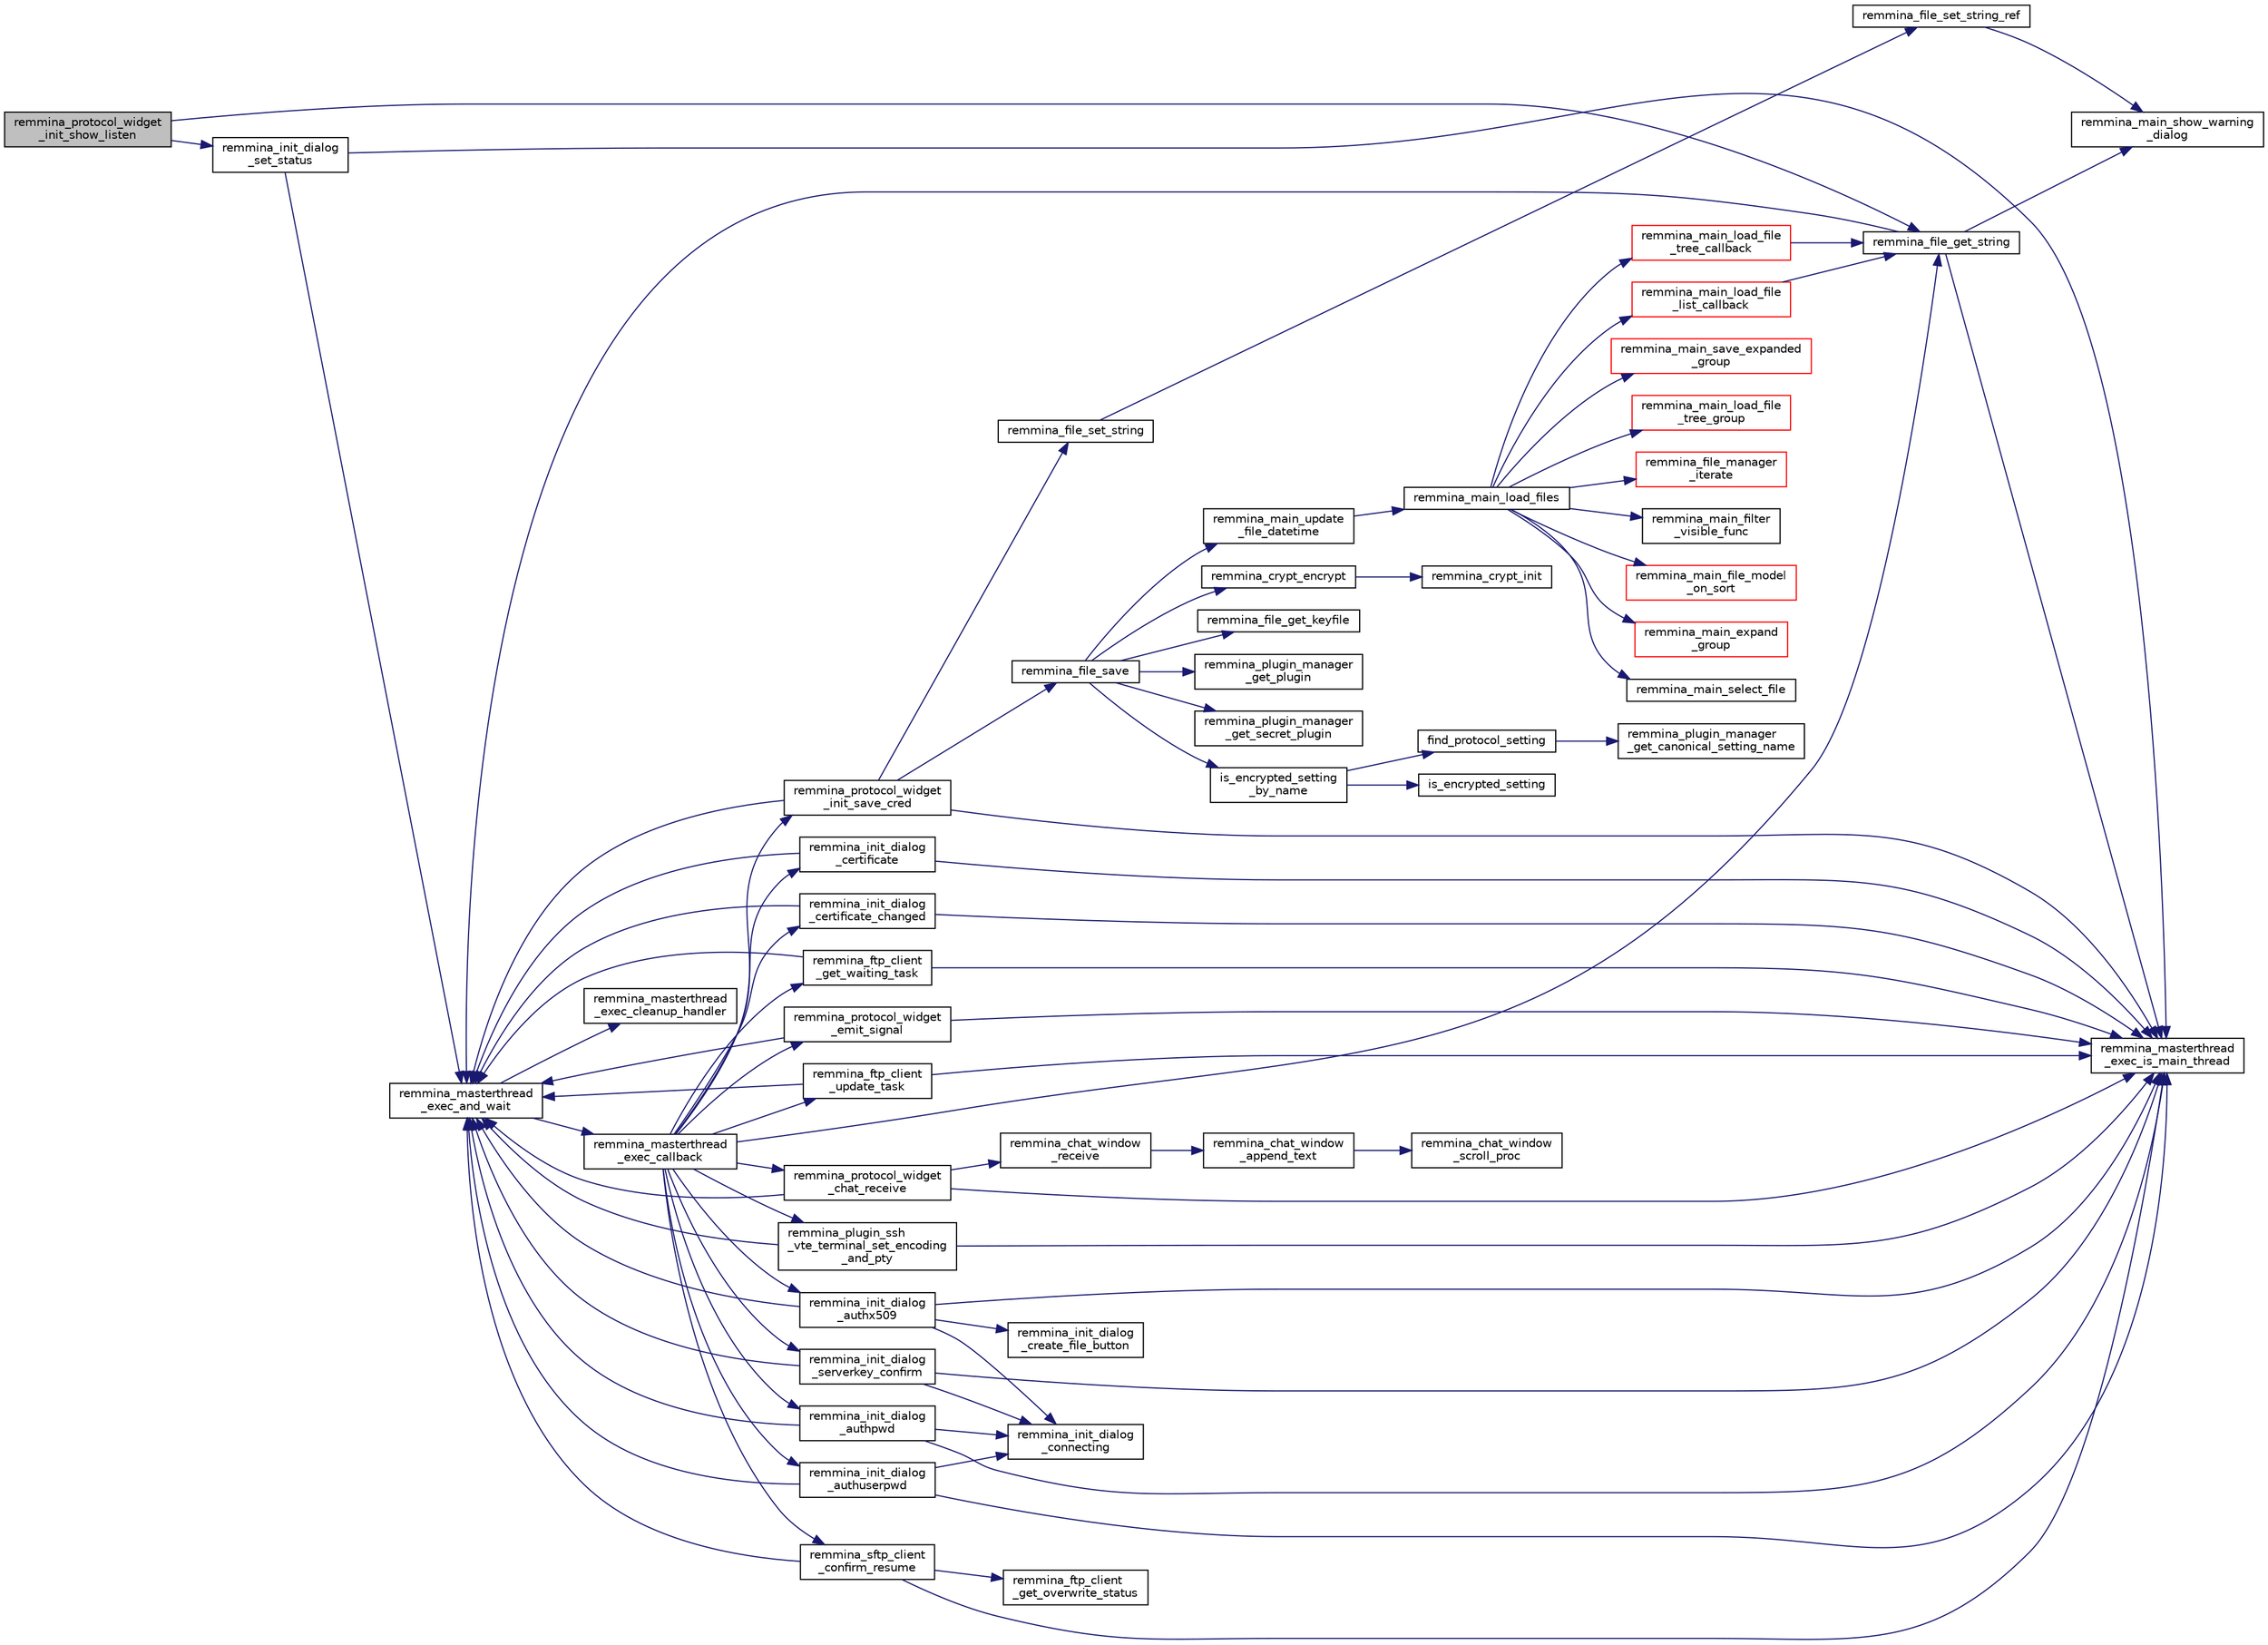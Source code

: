 digraph "remmina_protocol_widget_init_show_listen"
{
  edge [fontname="Helvetica",fontsize="10",labelfontname="Helvetica",labelfontsize="10"];
  node [fontname="Helvetica",fontsize="10",shape=record];
  rankdir="LR";
  Node2657 [label="remmina_protocol_widget\l_init_show_listen",height=0.2,width=0.4,color="black", fillcolor="grey75", style="filled", fontcolor="black"];
  Node2657 -> Node2658 [color="midnightblue",fontsize="10",style="solid",fontname="Helvetica"];
  Node2658 [label="remmina_init_dialog\l_set_status",height=0.2,width=0.4,color="black", fillcolor="white", style="filled",URL="$remmina__init__dialog_8c.html#a0091e150b446faa19e9af16f3d4de3cf"];
  Node2658 -> Node2659 [color="midnightblue",fontsize="10",style="solid",fontname="Helvetica"];
  Node2659 [label="remmina_masterthread\l_exec_is_main_thread",height=0.2,width=0.4,color="black", fillcolor="white", style="filled",URL="$remmina__masterthread__exec_8c.html#a3a52e863a3a3da6da6bb5d36c13b7ff4"];
  Node2658 -> Node2660 [color="midnightblue",fontsize="10",style="solid",fontname="Helvetica"];
  Node2660 [label="remmina_masterthread\l_exec_and_wait",height=0.2,width=0.4,color="black", fillcolor="white", style="filled",URL="$remmina__masterthread__exec_8c.html#a14628c2470cac50e87916a70ea05c97d"];
  Node2660 -> Node2661 [color="midnightblue",fontsize="10",style="solid",fontname="Helvetica"];
  Node2661 [label="remmina_masterthread\l_exec_cleanup_handler",height=0.2,width=0.4,color="black", fillcolor="white", style="filled",URL="$remmina__masterthread__exec_8c.html#a94985f15fd0d27c037824ee90b0ecd3c"];
  Node2660 -> Node2662 [color="midnightblue",fontsize="10",style="solid",fontname="Helvetica"];
  Node2662 [label="remmina_masterthread\l_exec_callback",height=0.2,width=0.4,color="black", fillcolor="white", style="filled",URL="$remmina__masterthread__exec_8c.html#ae5c4d736f1856249c255430e010a179f"];
  Node2662 -> Node2663 [color="midnightblue",fontsize="10",style="solid",fontname="Helvetica"];
  Node2663 [label="remmina_protocol_widget\l_init_save_cred",height=0.2,width=0.4,color="black", fillcolor="white", style="filled",URL="$remmina__protocol__widget_8c.html#a7ac09ee83afa8a1a60cadf56b0ec83a6"];
  Node2663 -> Node2659 [color="midnightblue",fontsize="10",style="solid",fontname="Helvetica"];
  Node2663 -> Node2660 [color="midnightblue",fontsize="10",style="solid",fontname="Helvetica"];
  Node2663 -> Node2664 [color="midnightblue",fontsize="10",style="solid",fontname="Helvetica"];
  Node2664 [label="remmina_file_set_string",height=0.2,width=0.4,color="black", fillcolor="white", style="filled",URL="$remmina__file_8c.html#a85ca1ca2d0bf9ef29e490c6f4527a954"];
  Node2664 -> Node2665 [color="midnightblue",fontsize="10",style="solid",fontname="Helvetica"];
  Node2665 [label="remmina_file_set_string_ref",height=0.2,width=0.4,color="black", fillcolor="white", style="filled",URL="$remmina__file_8c.html#a74951c1067a1a5e1341f5e1c1206dec6"];
  Node2665 -> Node2666 [color="midnightblue",fontsize="10",style="solid",fontname="Helvetica"];
  Node2666 [label="remmina_main_show_warning\l_dialog",height=0.2,width=0.4,color="black", fillcolor="white", style="filled",URL="$remmina__main_8c.html#ad99b9c0bf2fa8c166a8b4a09e06ffdf7"];
  Node2663 -> Node2667 [color="midnightblue",fontsize="10",style="solid",fontname="Helvetica"];
  Node2667 [label="remmina_file_save",height=0.2,width=0.4,color="black", fillcolor="white", style="filled",URL="$remmina__file_8c.html#a8c893a5deec9bc446bd89cc9973416c7"];
  Node2667 -> Node2668 [color="midnightblue",fontsize="10",style="solid",fontname="Helvetica"];
  Node2668 [label="remmina_file_get_keyfile",height=0.2,width=0.4,color="black", fillcolor="white", style="filled",URL="$remmina__file_8c.html#a89ec355adbf6e03ad16d7faf810af46f"];
  Node2667 -> Node2669 [color="midnightblue",fontsize="10",style="solid",fontname="Helvetica"];
  Node2669 [label="remmina_plugin_manager\l_get_plugin",height=0.2,width=0.4,color="black", fillcolor="white", style="filled",URL="$remmina__plugin__manager_8c.html#a3872c8656a8a3d5147bcc603471c1932"];
  Node2667 -> Node2670 [color="midnightblue",fontsize="10",style="solid",fontname="Helvetica"];
  Node2670 [label="remmina_plugin_manager\l_get_secret_plugin",height=0.2,width=0.4,color="black", fillcolor="white", style="filled",URL="$remmina__plugin__manager_8c.html#ad380a98f6624aa8c830015c8b428b7b4"];
  Node2667 -> Node2671 [color="midnightblue",fontsize="10",style="solid",fontname="Helvetica"];
  Node2671 [label="is_encrypted_setting\l_by_name",height=0.2,width=0.4,color="black", fillcolor="white", style="filled",URL="$remmina__file_8c.html#a72580559fa04082418a993fec4c77281"];
  Node2671 -> Node2672 [color="midnightblue",fontsize="10",style="solid",fontname="Helvetica"];
  Node2672 [label="find_protocol_setting",height=0.2,width=0.4,color="black", fillcolor="white", style="filled",URL="$remmina__file_8c.html#acc88ee6f5ba73bf9c3b05ab9368c952f"];
  Node2672 -> Node2673 [color="midnightblue",fontsize="10",style="solid",fontname="Helvetica"];
  Node2673 [label="remmina_plugin_manager\l_get_canonical_setting_name",height=0.2,width=0.4,color="black", fillcolor="white", style="filled",URL="$remmina__plugin__manager_8c.html#af60b8edfa50563ae4c7593efc3deed55"];
  Node2671 -> Node2674 [color="midnightblue",fontsize="10",style="solid",fontname="Helvetica"];
  Node2674 [label="is_encrypted_setting",height=0.2,width=0.4,color="black", fillcolor="white", style="filled",URL="$remmina__file_8c.html#a29920ae737817d3f6c673bacbbf11ca1"];
  Node2667 -> Node2675 [color="midnightblue",fontsize="10",style="solid",fontname="Helvetica"];
  Node2675 [label="remmina_crypt_encrypt",height=0.2,width=0.4,color="black", fillcolor="white", style="filled",URL="$remmina__crypt_8c.html#aa02cf0fed3eb68d6a89815c3ba3bf7b1"];
  Node2675 -> Node2676 [color="midnightblue",fontsize="10",style="solid",fontname="Helvetica"];
  Node2676 [label="remmina_crypt_init",height=0.2,width=0.4,color="black", fillcolor="white", style="filled",URL="$remmina__crypt_8c.html#ae097c169aefdd5d83a57fc1bde511171"];
  Node2667 -> Node2677 [color="midnightblue",fontsize="10",style="solid",fontname="Helvetica"];
  Node2677 [label="remmina_main_update\l_file_datetime",height=0.2,width=0.4,color="black", fillcolor="white", style="filled",URL="$remmina__main_8c.html#a5ae0372dafe41f96a09097c07d1b270a"];
  Node2677 -> Node2678 [color="midnightblue",fontsize="10",style="solid",fontname="Helvetica"];
  Node2678 [label="remmina_main_load_files",height=0.2,width=0.4,color="black", fillcolor="white", style="filled",URL="$remmina__main_8c.html#a3617295e74fa84edbd41dedc601402a7"];
  Node2678 -> Node2679 [color="midnightblue",fontsize="10",style="solid",fontname="Helvetica"];
  Node2679 [label="remmina_main_save_expanded\l_group",height=0.2,width=0.4,color="red", fillcolor="white", style="filled",URL="$remmina__main_8c.html#ad8744dc59ba8072ffdf557b6c94e9f40"];
  Node2678 -> Node2684 [color="midnightblue",fontsize="10",style="solid",fontname="Helvetica"];
  Node2684 [label="remmina_main_load_file\l_tree_group",height=0.2,width=0.4,color="red", fillcolor="white", style="filled",URL="$remmina__main_8c.html#aa46e6b815c241d32a476a29053dbf296"];
  Node2678 -> Node2696 [color="midnightblue",fontsize="10",style="solid",fontname="Helvetica"];
  Node2696 [label="remmina_file_manager\l_iterate",height=0.2,width=0.4,color="red", fillcolor="white", style="filled",URL="$remmina__file__manager_8c.html#a55a717aafc046713380bd2c55f29165a"];
  Node2678 -> Node2697 [color="midnightblue",fontsize="10",style="solid",fontname="Helvetica"];
  Node2697 [label="remmina_main_load_file\l_tree_callback",height=0.2,width=0.4,color="red", fillcolor="white", style="filled",URL="$remmina__main_8c.html#ae32574ebe06b1a24f135af9379e663b4"];
  Node2697 -> Node2691 [color="midnightblue",fontsize="10",style="solid",fontname="Helvetica"];
  Node2691 [label="remmina_file_get_string",height=0.2,width=0.4,color="black", fillcolor="white", style="filled",URL="$remmina__file_8c.html#a8eb1b213d9d08c6ad13683ce05f4355e"];
  Node2691 -> Node2659 [color="midnightblue",fontsize="10",style="solid",fontname="Helvetica"];
  Node2691 -> Node2660 [color="midnightblue",fontsize="10",style="solid",fontname="Helvetica"];
  Node2691 -> Node2666 [color="midnightblue",fontsize="10",style="solid",fontname="Helvetica"];
  Node2678 -> Node2703 [color="midnightblue",fontsize="10",style="solid",fontname="Helvetica"];
  Node2703 [label="remmina_main_load_file\l_list_callback",height=0.2,width=0.4,color="red", fillcolor="white", style="filled",URL="$remmina__main_8c.html#a71f485dba1b11bf8cba129920767b5e6"];
  Node2703 -> Node2691 [color="midnightblue",fontsize="10",style="solid",fontname="Helvetica"];
  Node2678 -> Node2704 [color="midnightblue",fontsize="10",style="solid",fontname="Helvetica"];
  Node2704 [label="remmina_main_filter\l_visible_func",height=0.2,width=0.4,color="black", fillcolor="white", style="filled",URL="$remmina__main_8c.html#ab0d22f0e3571eb80886acb0c68005800"];
  Node2678 -> Node2705 [color="midnightblue",fontsize="10",style="solid",fontname="Helvetica"];
  Node2705 [label="remmina_main_file_model\l_on_sort",height=0.2,width=0.4,color="red", fillcolor="white", style="filled",URL="$remmina__main_8c.html#a71fbe206a9c2abb8f348ee598d7751b7"];
  Node2678 -> Node2707 [color="midnightblue",fontsize="10",style="solid",fontname="Helvetica"];
  Node2707 [label="remmina_main_expand\l_group",height=0.2,width=0.4,color="red", fillcolor="white", style="filled",URL="$remmina__main_8c.html#a4a4733c243f20c3ffc27105003f5e30e"];
  Node2678 -> Node2710 [color="midnightblue",fontsize="10",style="solid",fontname="Helvetica"];
  Node2710 [label="remmina_main_select_file",height=0.2,width=0.4,color="black", fillcolor="white", style="filled",URL="$remmina__main_8c.html#aa20963aed43242994c88d5a97a546355"];
  Node2662 -> Node2711 [color="midnightblue",fontsize="10",style="solid",fontname="Helvetica"];
  Node2711 [label="remmina_protocol_widget\l_chat_receive",height=0.2,width=0.4,color="black", fillcolor="white", style="filled",URL="$remmina__protocol__widget_8c.html#ae2522242b3f39ee84ee8cf75170de0c0"];
  Node2711 -> Node2659 [color="midnightblue",fontsize="10",style="solid",fontname="Helvetica"];
  Node2711 -> Node2660 [color="midnightblue",fontsize="10",style="solid",fontname="Helvetica"];
  Node2711 -> Node2712 [color="midnightblue",fontsize="10",style="solid",fontname="Helvetica"];
  Node2712 [label="remmina_chat_window\l_receive",height=0.2,width=0.4,color="black", fillcolor="white", style="filled",URL="$remmina__chat__window_8c.html#a45724aed5474dd741563ffbf89237022"];
  Node2712 -> Node2713 [color="midnightblue",fontsize="10",style="solid",fontname="Helvetica"];
  Node2713 [label="remmina_chat_window\l_append_text",height=0.2,width=0.4,color="black", fillcolor="white", style="filled",URL="$remmina__chat__window_8c.html#adfffc86df4856aabe2593de07742985f"];
  Node2713 -> Node2714 [color="midnightblue",fontsize="10",style="solid",fontname="Helvetica"];
  Node2714 [label="remmina_chat_window\l_scroll_proc",height=0.2,width=0.4,color="black", fillcolor="white", style="filled",URL="$remmina__chat__window_8c.html#a2a4bc3ded8ebf89c8f60d9b565fe2d70"];
  Node2662 -> Node2691 [color="midnightblue",fontsize="10",style="solid",fontname="Helvetica"];
  Node2662 -> Node2715 [color="midnightblue",fontsize="10",style="solid",fontname="Helvetica"];
  Node2715 [label="remmina_init_dialog\l_serverkey_confirm",height=0.2,width=0.4,color="black", fillcolor="white", style="filled",URL="$remmina__init__dialog_8c.html#a11fba22fe5f7f85985e01b499a52e534"];
  Node2715 -> Node2659 [color="midnightblue",fontsize="10",style="solid",fontname="Helvetica"];
  Node2715 -> Node2660 [color="midnightblue",fontsize="10",style="solid",fontname="Helvetica"];
  Node2715 -> Node2716 [color="midnightblue",fontsize="10",style="solid",fontname="Helvetica"];
  Node2716 [label="remmina_init_dialog\l_connecting",height=0.2,width=0.4,color="black", fillcolor="white", style="filled",URL="$remmina__init__dialog_8c.html#a7602c5b714e02a10506977dd983e7446"];
  Node2662 -> Node2717 [color="midnightblue",fontsize="10",style="solid",fontname="Helvetica"];
  Node2717 [label="remmina_init_dialog\l_authpwd",height=0.2,width=0.4,color="black", fillcolor="white", style="filled",URL="$remmina__init__dialog_8c.html#a755fc90b41b65cd6106915ab501433fa"];
  Node2717 -> Node2659 [color="midnightblue",fontsize="10",style="solid",fontname="Helvetica"];
  Node2717 -> Node2660 [color="midnightblue",fontsize="10",style="solid",fontname="Helvetica"];
  Node2717 -> Node2716 [color="midnightblue",fontsize="10",style="solid",fontname="Helvetica"];
  Node2662 -> Node2718 [color="midnightblue",fontsize="10",style="solid",fontname="Helvetica"];
  Node2718 [label="remmina_init_dialog\l_authuserpwd",height=0.2,width=0.4,color="black", fillcolor="white", style="filled",URL="$remmina__init__dialog_8c.html#ad941f2348cd1752fc9d58c263690726c"];
  Node2718 -> Node2659 [color="midnightblue",fontsize="10",style="solid",fontname="Helvetica"];
  Node2718 -> Node2660 [color="midnightblue",fontsize="10",style="solid",fontname="Helvetica"];
  Node2718 -> Node2716 [color="midnightblue",fontsize="10",style="solid",fontname="Helvetica"];
  Node2662 -> Node2719 [color="midnightblue",fontsize="10",style="solid",fontname="Helvetica"];
  Node2719 [label="remmina_init_dialog\l_certificate",height=0.2,width=0.4,color="black", fillcolor="white", style="filled",URL="$remmina__init__dialog_8c.html#abd47233840e1eefc1d511bc4e153b98b"];
  Node2719 -> Node2659 [color="midnightblue",fontsize="10",style="solid",fontname="Helvetica"];
  Node2719 -> Node2660 [color="midnightblue",fontsize="10",style="solid",fontname="Helvetica"];
  Node2662 -> Node2720 [color="midnightblue",fontsize="10",style="solid",fontname="Helvetica"];
  Node2720 [label="remmina_init_dialog\l_certificate_changed",height=0.2,width=0.4,color="black", fillcolor="white", style="filled",URL="$remmina__init__dialog_8c.html#a07e0824fe19e8169d076878aca502fc8"];
  Node2720 -> Node2659 [color="midnightblue",fontsize="10",style="solid",fontname="Helvetica"];
  Node2720 -> Node2660 [color="midnightblue",fontsize="10",style="solid",fontname="Helvetica"];
  Node2662 -> Node2721 [color="midnightblue",fontsize="10",style="solid",fontname="Helvetica"];
  Node2721 [label="remmina_init_dialog\l_authx509",height=0.2,width=0.4,color="black", fillcolor="white", style="filled",URL="$remmina__init__dialog_8c.html#a022dc4f1c87b00dac294837358394ddf"];
  Node2721 -> Node2659 [color="midnightblue",fontsize="10",style="solid",fontname="Helvetica"];
  Node2721 -> Node2660 [color="midnightblue",fontsize="10",style="solid",fontname="Helvetica"];
  Node2721 -> Node2722 [color="midnightblue",fontsize="10",style="solid",fontname="Helvetica"];
  Node2722 [label="remmina_init_dialog\l_create_file_button",height=0.2,width=0.4,color="black", fillcolor="white", style="filled",URL="$remmina__init__dialog_8c.html#ad583daf796f4a3c43dbcce49ebcf240f"];
  Node2721 -> Node2716 [color="midnightblue",fontsize="10",style="solid",fontname="Helvetica"];
  Node2662 -> Node2723 [color="midnightblue",fontsize="10",style="solid",fontname="Helvetica"];
  Node2723 [label="remmina_ftp_client\l_update_task",height=0.2,width=0.4,color="black", fillcolor="white", style="filled",URL="$remmina__ftp__client_8c.html#ad96358f40ab056c91f796ddda886a1dd"];
  Node2723 -> Node2659 [color="midnightblue",fontsize="10",style="solid",fontname="Helvetica"];
  Node2723 -> Node2660 [color="midnightblue",fontsize="10",style="solid",fontname="Helvetica"];
  Node2662 -> Node2724 [color="midnightblue",fontsize="10",style="solid",fontname="Helvetica"];
  Node2724 [label="remmina_ftp_client\l_get_waiting_task",height=0.2,width=0.4,color="black", fillcolor="white", style="filled",URL="$remmina__ftp__client_8c.html#a33e4993b60c36eae89a6a0a943d28141"];
  Node2724 -> Node2659 [color="midnightblue",fontsize="10",style="solid",fontname="Helvetica"];
  Node2724 -> Node2660 [color="midnightblue",fontsize="10",style="solid",fontname="Helvetica"];
  Node2662 -> Node2725 [color="midnightblue",fontsize="10",style="solid",fontname="Helvetica"];
  Node2725 [label="remmina_protocol_widget\l_emit_signal",height=0.2,width=0.4,color="black", fillcolor="white", style="filled",URL="$remmina__protocol__widget_8c.html#ac3e5a7f14aef4adb2e57d35e9c180b3b"];
  Node2725 -> Node2659 [color="midnightblue",fontsize="10",style="solid",fontname="Helvetica"];
  Node2725 -> Node2660 [color="midnightblue",fontsize="10",style="solid",fontname="Helvetica"];
  Node2662 -> Node2726 [color="midnightblue",fontsize="10",style="solid",fontname="Helvetica"];
  Node2726 [label="remmina_sftp_client\l_confirm_resume",height=0.2,width=0.4,color="black", fillcolor="white", style="filled",URL="$remmina__sftp__client_8c.html#a138904893cb9c7f6535b8dfc7ba17e33"];
  Node2726 -> Node2727 [color="midnightblue",fontsize="10",style="solid",fontname="Helvetica"];
  Node2727 [label="remmina_ftp_client\l_get_overwrite_status",height=0.2,width=0.4,color="black", fillcolor="white", style="filled",URL="$remmina__ftp__client_8c.html#a20d0575c04eb24553aeba7d0316e7a2e"];
  Node2726 -> Node2659 [color="midnightblue",fontsize="10",style="solid",fontname="Helvetica"];
  Node2726 -> Node2660 [color="midnightblue",fontsize="10",style="solid",fontname="Helvetica"];
  Node2662 -> Node2728 [color="midnightblue",fontsize="10",style="solid",fontname="Helvetica"];
  Node2728 [label="remmina_plugin_ssh\l_vte_terminal_set_encoding\l_and_pty",height=0.2,width=0.4,color="black", fillcolor="white", style="filled",URL="$remmina__ssh__plugin_8c.html#adc8e3776e67abca9ab913bc33172e4ce"];
  Node2728 -> Node2659 [color="midnightblue",fontsize="10",style="solid",fontname="Helvetica"];
  Node2728 -> Node2660 [color="midnightblue",fontsize="10",style="solid",fontname="Helvetica"];
  Node2657 -> Node2691 [color="midnightblue",fontsize="10",style="solid",fontname="Helvetica"];
}
